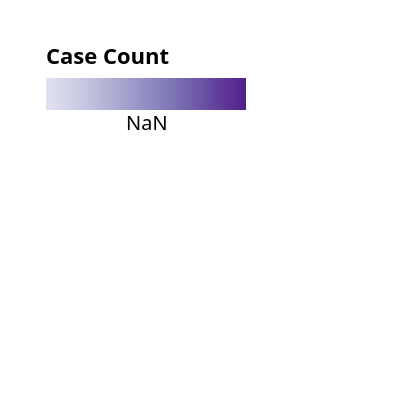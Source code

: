 {
    "$schema": "https://vega.github.io/schema/vega-lite/v4.json",
    "width": "container",
    "height": "container",
    "autosize": {
      "type": "fit",
      "contains": "padding"
    },
    "data": {
      "name": "zctajson",
      "format": {"type":"json","property": "features"}
    },
    "transform": [{
      "lookup": "properties.MODZCTA",
      "from": {
        "data": {
          "name": "datacsv",
          "format": {"type": "csv"}
        },
        "key": "zcta",
        "fields": ["zcta","time","cases","rate","pctpos"]
      }
    }],
    "mark": {
      "type": "geoshape",
      "stroke": "#c7c7c7",
      "strokeWidth": 0.5
    },
    "encoding": {
      "color": {
          "bin":false,
          "field":"cases",
          "type":"quantitative",
          "scale": {"scheme": "purples"},
          "legend": {
              "title": "Case Count",
              "orient":"top-left"
          }
      },
        
      "tooltip": [
        {"field": "zcta", "type": "nominal", "title":"ZipCode"},
        {"field": "cases", "type": "quantitative", "title":"Case Count"},
        {"field": "rate", "type": "quantitative", "title":"Rate per 100k"},
        {"field": "pctpos", "type": "quantitative", "title":"Percent Positive"}
      ]
    }
  }